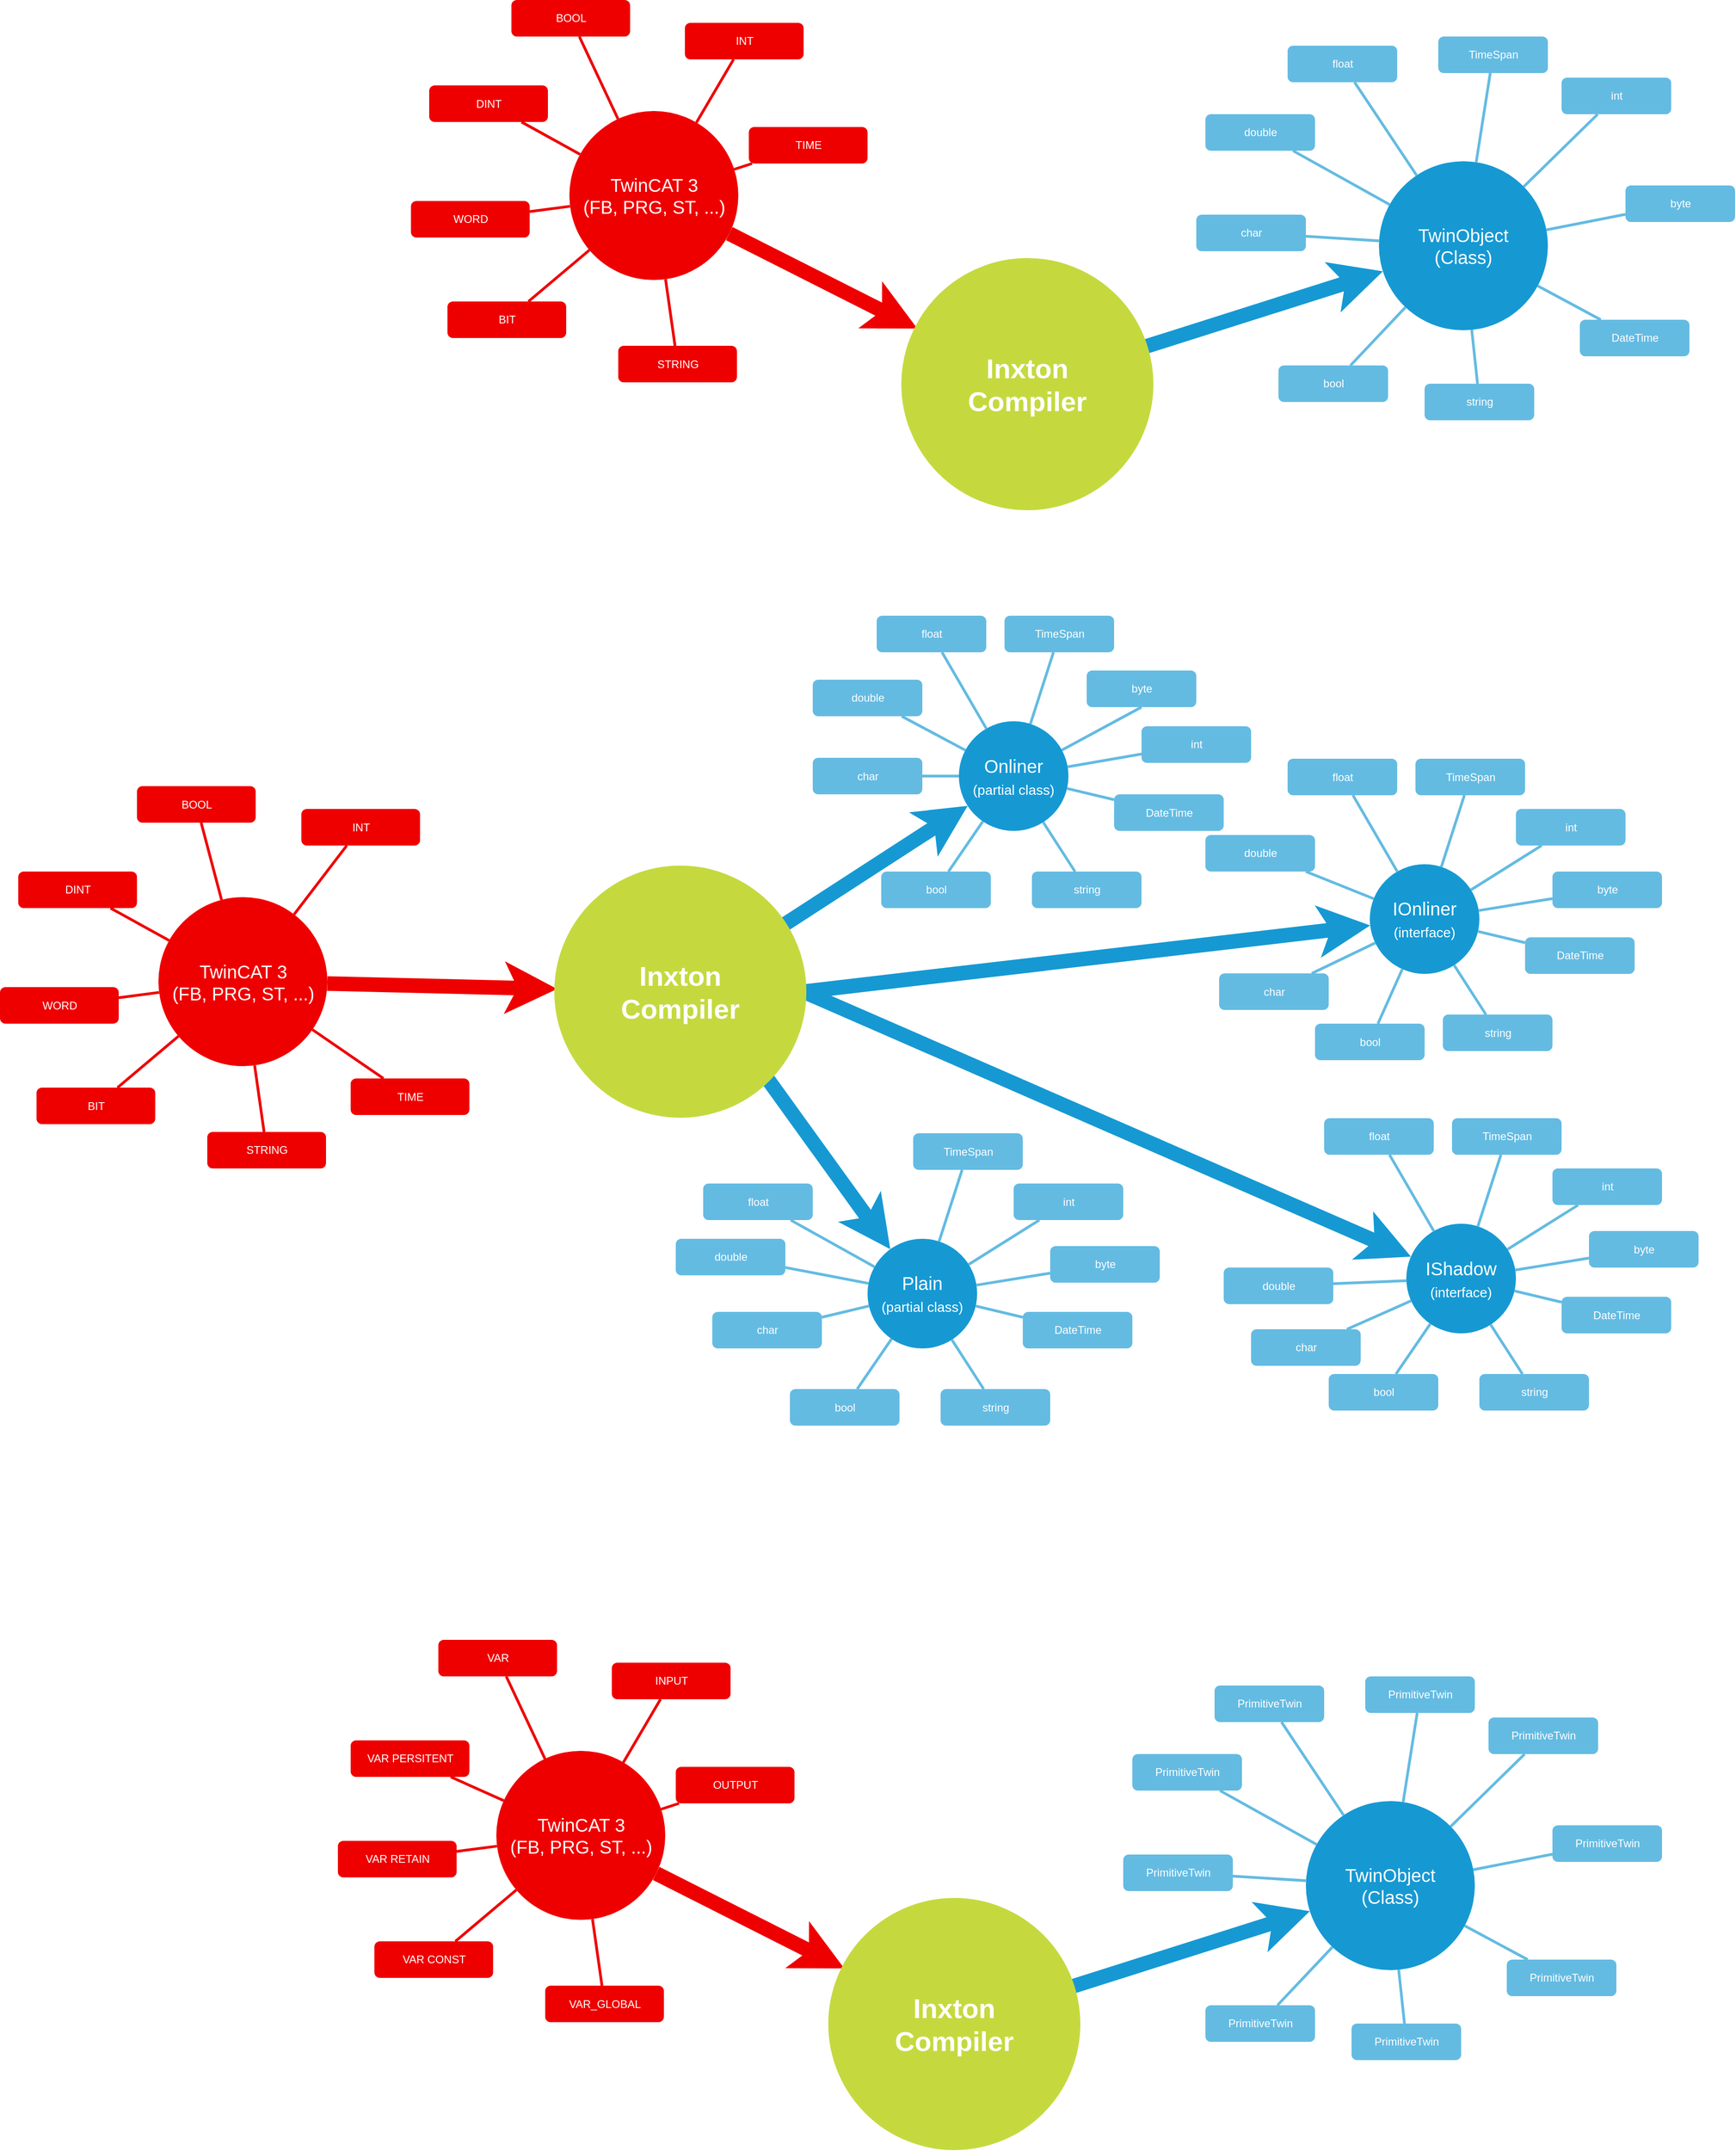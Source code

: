 <mxfile version="12.8.6" type="device"><diagram id="6a731a19-8d31-9384-78a2-239565b7b9f0" name="Page-1"><mxGraphModel dx="2426" dy="1301" grid="1" gridSize="10" guides="1" tooltips="1" connect="1" arrows="1" fold="1" page="1" pageScale="1" pageWidth="1169" pageHeight="827" background="#ffffff" math="0" shadow="0"><root><mxCell id="0"/><mxCell id="1" parent="0"/><mxCell id="1350" value="TwinCAT 3&lt;br&gt;(FB, PRG, ST, ...)" style="ellipse;whiteSpace=wrap;html=1;shadow=0;fontFamily=Helvetica;fontSize=20;fontColor=#FFFFFF;align=center;strokeWidth=3;fillColor=#EF0000;strokeColor=none;" parent="1" vertex="1"><mxGeometry x="693.5" y="396.5" width="185" height="185" as="geometry"/></mxCell><mxCell id="1353" value="TwinObject&lt;br&gt;(Class)" style="ellipse;whiteSpace=wrap;html=1;shadow=0;fontFamily=Helvetica;fontSize=20;fontColor=#FFFFFF;align=center;strokeWidth=3;fillColor=#1699D3;strokeColor=none;" parent="1" vertex="1"><mxGeometry x="1580" y="451.5" width="185" height="185" as="geometry"/></mxCell><mxCell id="1359" style="endArrow=none;strokeWidth=16;strokeColor=#EF0000;html=1;targetPerimeterSpacing=0;rounded=0;sourcePerimeterSpacing=0;endFill=0;startArrow=classic;startFill=1;" parent="1" source="1515" target="1350" edge="1"><mxGeometry relative="1" as="geometry"/></mxCell><mxCell id="1362" style="endArrow=classic;strokeWidth=16;strokeColor=#1699D3;html=1;endFill=1;" parent="1" source="1515" target="1353" edge="1"><mxGeometry relative="1" as="geometry"/></mxCell><mxCell id="1369" value="BIT" style="rounded=1;fillColor=#EF0000;strokeColor=none;strokeWidth=3;shadow=0;html=1;fontColor=#FFFFFF;" parent="1" vertex="1"><mxGeometry x="560" y="605" width="130" height="40" as="geometry"/></mxCell><mxCell id="1370" value="WORD" style="rounded=1;fillColor=#EF0000;strokeColor=none;strokeWidth=3;shadow=0;html=1;fontColor=#FFFFFF;" parent="1" vertex="1"><mxGeometry x="520" y="495" width="130" height="40" as="geometry"/></mxCell><mxCell id="1371" value="DINT" style="rounded=1;fillColor=#EF0000;strokeColor=none;strokeWidth=3;shadow=0;html=1;fontColor=#FFFFFF;" parent="1" vertex="1"><mxGeometry x="540" y="368.5" width="130" height="40" as="geometry"/></mxCell><mxCell id="1372" value="BOOL" style="rounded=1;fillColor=#EF0000;strokeColor=none;strokeWidth=3;shadow=0;html=1;fontColor=#FFFFFF;" parent="1" vertex="1"><mxGeometry x="630" y="275" width="130" height="40" as="geometry"/></mxCell><mxCell id="1373" value="INT" style="rounded=1;fillColor=#EF0000;strokeColor=none;strokeWidth=3;shadow=0;html=1;fontColor=#FFFFFF;" parent="1" vertex="1"><mxGeometry x="820" y="300" width="130" height="40" as="geometry"/></mxCell><mxCell id="1374" value="TIME" style="rounded=1;fillColor=#EF0000;strokeColor=none;strokeWidth=3;shadow=0;html=1;fontColor=#FFFFFF;" parent="1" vertex="1"><mxGeometry x="890" y="414" width="130" height="40" as="geometry"/></mxCell><mxCell id="1375" value="STRING" style="rounded=1;fillColor=#EF0000;strokeColor=none;strokeWidth=3;shadow=0;html=1;fontColor=#FFFFFF;" parent="1" vertex="1"><mxGeometry x="747" y="653.5" width="130" height="40" as="geometry"/></mxCell><mxCell id="1381" value="" style="edgeStyle=none;endArrow=none;strokeWidth=3;strokeColor=#EF0000;html=1;" parent="1" source="1350" target="1369" edge="1"><mxGeometry x="-20" y="225" width="100" height="100" as="geometry"><mxPoint x="-20" y="325" as="sourcePoint"/><mxPoint x="80" y="225" as="targetPoint"/></mxGeometry></mxCell><mxCell id="1382" value="" style="edgeStyle=none;endArrow=none;strokeWidth=3;strokeColor=#EF0000;html=1;" parent="1" source="1350" target="1370" edge="1"><mxGeometry x="-20" y="225" width="100" height="100" as="geometry"><mxPoint x="-20" y="325" as="sourcePoint"/><mxPoint x="80" y="225" as="targetPoint"/></mxGeometry></mxCell><mxCell id="1383" value="" style="edgeStyle=none;endArrow=none;strokeWidth=3;strokeColor=#EF0000;html=1;" parent="1" source="1350" target="1371" edge="1"><mxGeometry x="-20" y="225" width="100" height="100" as="geometry"><mxPoint x="-20" y="325" as="sourcePoint"/><mxPoint x="80" y="225" as="targetPoint"/></mxGeometry></mxCell><mxCell id="1384" value="" style="edgeStyle=none;endArrow=none;strokeWidth=3;strokeColor=#EF0000;html=1;" parent="1" source="1350" target="1372" edge="1"><mxGeometry x="-20" y="225" width="100" height="100" as="geometry"><mxPoint x="-20" y="325" as="sourcePoint"/><mxPoint x="80" y="225" as="targetPoint"/></mxGeometry></mxCell><mxCell id="1385" value="" style="edgeStyle=none;endArrow=none;strokeWidth=3;strokeColor=#EF0000;html=1;" parent="1" source="1350" target="1373" edge="1"><mxGeometry x="-20" y="225" width="100" height="100" as="geometry"><mxPoint x="-20" y="325" as="sourcePoint"/><mxPoint x="80" y="225" as="targetPoint"/></mxGeometry></mxCell><mxCell id="1386" value="" style="edgeStyle=none;endArrow=none;strokeWidth=3;strokeColor=#EF0000;html=1;" parent="1" source="1350" target="1374" edge="1"><mxGeometry x="-20" y="225" width="100" height="100" as="geometry"><mxPoint x="-20" y="325" as="sourcePoint"/><mxPoint x="80" y="225" as="targetPoint"/></mxGeometry></mxCell><mxCell id="1387" value="" style="edgeStyle=none;endArrow=none;strokeWidth=3;strokeColor=#EF0000;html=1;" parent="1" source="1350" target="1375" edge="1"><mxGeometry x="-20" y="225" width="100" height="100" as="geometry"><mxPoint x="-20" y="325" as="sourcePoint"/><mxPoint x="80" y="225" as="targetPoint"/></mxGeometry></mxCell><mxCell id="1435" value="double" style="rounded=1;fillColor=#64BBE2;strokeColor=none;strokeWidth=3;shadow=0;html=1;fontColor=#FFFFFF;" parent="1" vertex="1"><mxGeometry x="1390" y="400" width="120" height="40" as="geometry"/></mxCell><mxCell id="1436" value="float" style="rounded=1;fillColor=#64BBE2;strokeColor=none;strokeWidth=3;shadow=0;html=1;fontColor=#FFFFFF;" parent="1" vertex="1"><mxGeometry x="1480" y="325" width="120" height="40" as="geometry"/></mxCell><mxCell id="1437" value="TimeSpan" style="rounded=1;fillColor=#64BBE2;strokeColor=none;strokeWidth=3;shadow=0;html=1;fontColor=#FFFFFF;" parent="1" vertex="1"><mxGeometry x="1645" y="315" width="120" height="40" as="geometry"/></mxCell><mxCell id="1439" value="int" style="rounded=1;fillColor=#64BBE2;strokeColor=none;strokeWidth=3;shadow=0;html=1;fontColor=#FFFFFF;" parent="1" vertex="1"><mxGeometry x="1780" y="360" width="120" height="40" as="geometry"/></mxCell><mxCell id="1441" value="DateTime" style="rounded=1;fillColor=#64BBE2;strokeColor=none;strokeWidth=3;shadow=0;html=1;fontColor=#FFFFFF;" parent="1" vertex="1"><mxGeometry x="1800" y="625" width="120" height="40" as="geometry"/></mxCell><mxCell id="1442" value="byte" style="rounded=1;fillColor=#64BBE2;strokeColor=none;strokeWidth=3;shadow=0;html=1;fontColor=#FFFFFF;" parent="1" vertex="1"><mxGeometry x="1850" y="478" width="120" height="40" as="geometry"/></mxCell><mxCell id="1443" value="string" style="rounded=1;fillColor=#64BBE2;strokeColor=none;strokeWidth=3;shadow=0;html=1;fontColor=#FFFFFF;" parent="1" vertex="1"><mxGeometry x="1630" y="695" width="120" height="40" as="geometry"/></mxCell><mxCell id="1444" value="bool" style="rounded=1;fillColor=#64BBE2;strokeColor=none;strokeWidth=3;shadow=0;html=1;fontColor=#FFFFFF;" parent="1" vertex="1"><mxGeometry x="1470" y="675" width="120" height="40" as="geometry"/></mxCell><mxCell id="1445" value="char" style="rounded=1;fillColor=#64BBE2;strokeColor=none;strokeWidth=3;shadow=0;html=1;fontColor=#FFFFFF;" parent="1" vertex="1"><mxGeometry x="1380" y="510" width="120" height="40" as="geometry"/></mxCell><mxCell id="1446" value="" style="edgeStyle=none;endArrow=none;strokeWidth=3;strokeColor=#64BBE2;html=1;" parent="1" source="1353" target="1435" edge="1"><mxGeometry x="-380" y="-158.5" width="100" height="100" as="geometry"><mxPoint x="-380" y="-58.5" as="sourcePoint"/><mxPoint x="-280" y="-158.5" as="targetPoint"/></mxGeometry></mxCell><mxCell id="1447" value="" style="edgeStyle=none;endArrow=none;strokeWidth=3;strokeColor=#64BBE2;html=1;" parent="1" source="1353" target="1436" edge="1"><mxGeometry x="-380" y="-158.5" width="100" height="100" as="geometry"><mxPoint x="-380" y="-58.5" as="sourcePoint"/><mxPoint x="-280" y="-158.5" as="targetPoint"/></mxGeometry></mxCell><mxCell id="1448" value="" style="edgeStyle=none;endArrow=none;strokeWidth=3;strokeColor=#64BBE2;html=1;" parent="1" source="1353" target="1437" edge="1"><mxGeometry x="-380" y="-158.5" width="100" height="100" as="geometry"><mxPoint x="-380" y="-58.5" as="sourcePoint"/><mxPoint x="-280" y="-158.5" as="targetPoint"/></mxGeometry></mxCell><mxCell id="1450" value="" style="edgeStyle=none;endArrow=none;strokeWidth=3;strokeColor=#64BBE2;html=1;" parent="1" source="1353" target="1439" edge="1"><mxGeometry x="-380" y="-158.5" width="100" height="100" as="geometry"><mxPoint x="-380" y="-58.5" as="sourcePoint"/><mxPoint x="-280" y="-158.5" as="targetPoint"/></mxGeometry></mxCell><mxCell id="1452" value="" style="edgeStyle=none;endArrow=none;strokeWidth=3;strokeColor=#64BBE2;html=1;" parent="1" source="1353" target="1442" edge="1"><mxGeometry x="-380" y="-158.5" width="100" height="100" as="geometry"><mxPoint x="-380" y="-58.5" as="sourcePoint"/><mxPoint x="-280" y="-158.5" as="targetPoint"/></mxGeometry></mxCell><mxCell id="1453" value="" style="edgeStyle=none;endArrow=none;strokeWidth=3;strokeColor=#64BBE2;html=1;" parent="1" source="1353" target="1441" edge="1"><mxGeometry x="-380" y="-158.5" width="100" height="100" as="geometry"><mxPoint x="-380" y="-58.5" as="sourcePoint"/><mxPoint x="-280" y="-158.5" as="targetPoint"/></mxGeometry></mxCell><mxCell id="1454" value="" style="edgeStyle=none;endArrow=none;strokeWidth=3;strokeColor=#64BBE2;html=1;" parent="1" source="1353" target="1443" edge="1"><mxGeometry x="-380" y="-158.5" width="100" height="100" as="geometry"><mxPoint x="-380" y="-58.5" as="sourcePoint"/><mxPoint x="-280" y="-158.5" as="targetPoint"/></mxGeometry></mxCell><mxCell id="1455" value="" style="edgeStyle=none;endArrow=none;strokeWidth=3;strokeColor=#64BBE2;html=1;" parent="1" source="1353" target="1444" edge="1"><mxGeometry x="-380" y="-158.5" width="100" height="100" as="geometry"><mxPoint x="-380" y="-58.5" as="sourcePoint"/><mxPoint x="-280" y="-158.5" as="targetPoint"/></mxGeometry></mxCell><mxCell id="1456" value="" style="edgeStyle=none;endArrow=none;strokeWidth=3;strokeColor=#64BBE2;html=1;" parent="1" source="1353" target="1445" edge="1"><mxGeometry x="-380" y="-158.5" width="100" height="100" as="geometry"><mxPoint x="-380" y="-58.5" as="sourcePoint"/><mxPoint x="-280" y="-158.5" as="targetPoint"/></mxGeometry></mxCell><mxCell id="1515" value="Inxton&lt;br&gt;Compiler" style="ellipse;whiteSpace=wrap;html=1;shadow=0;fontFamily=Helvetica;fontSize=30;fontColor=#FFFFFF;align=center;strokeColor=#C5D93F;strokeWidth=6;fillColor=#C5D93F;fontStyle=1;gradientColor=none;" parent="1" vertex="1"><mxGeometry x="1060" y="560.5" width="270" height="270" as="geometry"/></mxCell><mxCell id="V7eLAynvFUrAt4pPpDYd-1569" value="TwinCAT 3&lt;br&gt;(FB, PRG, ST, ...)" style="ellipse;whiteSpace=wrap;html=1;shadow=0;fontFamily=Helvetica;fontSize=20;fontColor=#FFFFFF;align=center;strokeWidth=3;fillColor=#EF0000;strokeColor=none;" vertex="1" parent="1"><mxGeometry x="243.5" y="1257" width="185" height="185" as="geometry"/></mxCell><mxCell id="V7eLAynvFUrAt4pPpDYd-1570" value="Onliner&lt;br&gt;&lt;font style=&quot;font-size: 15px&quot;&gt;(partial class)&lt;/font&gt;" style="ellipse;whiteSpace=wrap;html=1;shadow=0;fontFamily=Helvetica;fontSize=20;fontColor=#FFFFFF;align=center;strokeWidth=3;fillColor=#1699D3;strokeColor=none;" vertex="1" parent="1"><mxGeometry x="1120" y="1064.5" width="120" height="120" as="geometry"/></mxCell><mxCell id="V7eLAynvFUrAt4pPpDYd-1571" style="endArrow=none;strokeWidth=16;strokeColor=#EF0000;html=1;targetPerimeterSpacing=0;rounded=0;sourcePerimeterSpacing=0;endFill=0;startArrow=classic;startFill=1;" edge="1" parent="1" source="V7eLAynvFUrAt4pPpDYd-1605" target="V7eLAynvFUrAt4pPpDYd-1569"><mxGeometry relative="1" as="geometry"/></mxCell><mxCell id="V7eLAynvFUrAt4pPpDYd-1572" style="endArrow=classic;strokeWidth=16;strokeColor=#1699D3;html=1;endFill=1;" edge="1" parent="1" source="V7eLAynvFUrAt4pPpDYd-1605" target="V7eLAynvFUrAt4pPpDYd-1570"><mxGeometry relative="1" as="geometry"/></mxCell><mxCell id="V7eLAynvFUrAt4pPpDYd-1573" value="BIT" style="rounded=1;fillColor=#EF0000;strokeColor=none;strokeWidth=3;shadow=0;html=1;fontColor=#FFFFFF;" vertex="1" parent="1"><mxGeometry x="110" y="1465.5" width="130" height="40" as="geometry"/></mxCell><mxCell id="V7eLAynvFUrAt4pPpDYd-1574" value="WORD" style="rounded=1;fillColor=#EF0000;strokeColor=none;strokeWidth=3;shadow=0;html=1;fontColor=#FFFFFF;" vertex="1" parent="1"><mxGeometry x="70" y="1355.5" width="130" height="40" as="geometry"/></mxCell><mxCell id="V7eLAynvFUrAt4pPpDYd-1575" value="DINT" style="rounded=1;fillColor=#EF0000;strokeColor=none;strokeWidth=3;shadow=0;html=1;fontColor=#FFFFFF;" vertex="1" parent="1"><mxGeometry x="90" y="1229" width="130" height="40" as="geometry"/></mxCell><mxCell id="V7eLAynvFUrAt4pPpDYd-1576" value="BOOL" style="rounded=1;fillColor=#EF0000;strokeColor=none;strokeWidth=3;shadow=0;html=1;fontColor=#FFFFFF;" vertex="1" parent="1"><mxGeometry x="220" y="1135.5" width="130" height="40" as="geometry"/></mxCell><mxCell id="V7eLAynvFUrAt4pPpDYd-1577" value="INT" style="rounded=1;fillColor=#EF0000;strokeColor=none;strokeWidth=3;shadow=0;html=1;fontColor=#FFFFFF;" vertex="1" parent="1"><mxGeometry x="400" y="1160.5" width="130" height="40" as="geometry"/></mxCell><mxCell id="V7eLAynvFUrAt4pPpDYd-1578" value="TIME" style="rounded=1;fillColor=#EF0000;strokeColor=none;strokeWidth=3;shadow=0;html=1;fontColor=#FFFFFF;" vertex="1" parent="1"><mxGeometry x="454" y="1455.5" width="130" height="40" as="geometry"/></mxCell><mxCell id="V7eLAynvFUrAt4pPpDYd-1579" value="STRING" style="rounded=1;fillColor=#EF0000;strokeColor=none;strokeWidth=3;shadow=0;html=1;fontColor=#FFFFFF;" vertex="1" parent="1"><mxGeometry x="297" y="1514" width="130" height="40" as="geometry"/></mxCell><mxCell id="V7eLAynvFUrAt4pPpDYd-1580" value="" style="edgeStyle=none;endArrow=none;strokeWidth=3;strokeColor=#EF0000;html=1;" edge="1" parent="1" source="V7eLAynvFUrAt4pPpDYd-1569" target="V7eLAynvFUrAt4pPpDYd-1573"><mxGeometry x="-470" y="1085.5" width="100" height="100" as="geometry"><mxPoint x="-470" y="1185.5" as="sourcePoint"/><mxPoint x="-370" y="1085.5" as="targetPoint"/></mxGeometry></mxCell><mxCell id="V7eLAynvFUrAt4pPpDYd-1581" value="" style="edgeStyle=none;endArrow=none;strokeWidth=3;strokeColor=#EF0000;html=1;" edge="1" parent="1" source="V7eLAynvFUrAt4pPpDYd-1569" target="V7eLAynvFUrAt4pPpDYd-1574"><mxGeometry x="-470" y="1085.5" width="100" height="100" as="geometry"><mxPoint x="-470" y="1185.5" as="sourcePoint"/><mxPoint x="-370" y="1085.5" as="targetPoint"/></mxGeometry></mxCell><mxCell id="V7eLAynvFUrAt4pPpDYd-1582" value="" style="edgeStyle=none;endArrow=none;strokeWidth=3;strokeColor=#EF0000;html=1;" edge="1" parent="1" source="V7eLAynvFUrAt4pPpDYd-1569" target="V7eLAynvFUrAt4pPpDYd-1575"><mxGeometry x="-470" y="1085.5" width="100" height="100" as="geometry"><mxPoint x="-470" y="1185.5" as="sourcePoint"/><mxPoint x="-370" y="1085.5" as="targetPoint"/></mxGeometry></mxCell><mxCell id="V7eLAynvFUrAt4pPpDYd-1583" value="" style="edgeStyle=none;endArrow=none;strokeWidth=3;strokeColor=#EF0000;html=1;" edge="1" parent="1" source="V7eLAynvFUrAt4pPpDYd-1569" target="V7eLAynvFUrAt4pPpDYd-1576"><mxGeometry x="-470" y="1085.5" width="100" height="100" as="geometry"><mxPoint x="-470" y="1185.5" as="sourcePoint"/><mxPoint x="-370" y="1085.5" as="targetPoint"/></mxGeometry></mxCell><mxCell id="V7eLAynvFUrAt4pPpDYd-1584" value="" style="edgeStyle=none;endArrow=none;strokeWidth=3;strokeColor=#EF0000;html=1;" edge="1" parent="1" source="V7eLAynvFUrAt4pPpDYd-1569" target="V7eLAynvFUrAt4pPpDYd-1577"><mxGeometry x="-470" y="1085.5" width="100" height="100" as="geometry"><mxPoint x="-470" y="1185.5" as="sourcePoint"/><mxPoint x="-370" y="1085.5" as="targetPoint"/></mxGeometry></mxCell><mxCell id="V7eLAynvFUrAt4pPpDYd-1585" value="" style="edgeStyle=none;endArrow=none;strokeWidth=3;strokeColor=#EF0000;html=1;" edge="1" parent="1" source="V7eLAynvFUrAt4pPpDYd-1569" target="V7eLAynvFUrAt4pPpDYd-1578"><mxGeometry x="-470" y="1085.5" width="100" height="100" as="geometry"><mxPoint x="-470" y="1185.5" as="sourcePoint"/><mxPoint x="-370" y="1085.5" as="targetPoint"/></mxGeometry></mxCell><mxCell id="V7eLAynvFUrAt4pPpDYd-1586" value="" style="edgeStyle=none;endArrow=none;strokeWidth=3;strokeColor=#EF0000;html=1;" edge="1" parent="1" source="V7eLAynvFUrAt4pPpDYd-1569" target="V7eLAynvFUrAt4pPpDYd-1579"><mxGeometry x="-470" y="1085.5" width="100" height="100" as="geometry"><mxPoint x="-470" y="1185.5" as="sourcePoint"/><mxPoint x="-370" y="1085.5" as="targetPoint"/></mxGeometry></mxCell><mxCell id="V7eLAynvFUrAt4pPpDYd-1587" value="double" style="rounded=1;fillColor=#64BBE2;strokeColor=none;strokeWidth=3;shadow=0;html=1;fontColor=#FFFFFF;" vertex="1" parent="1"><mxGeometry x="960" y="1019" width="120" height="40" as="geometry"/></mxCell><mxCell id="V7eLAynvFUrAt4pPpDYd-1588" value="float" style="rounded=1;fillColor=#64BBE2;strokeColor=none;strokeWidth=3;shadow=0;html=1;fontColor=#FFFFFF;" vertex="1" parent="1"><mxGeometry x="1030" y="949" width="120" height="40" as="geometry"/></mxCell><mxCell id="V7eLAynvFUrAt4pPpDYd-1589" value="TimeSpan" style="rounded=1;fillColor=#64BBE2;strokeColor=none;strokeWidth=3;shadow=0;html=1;fontColor=#FFFFFF;" vertex="1" parent="1"><mxGeometry x="1170" y="949" width="120" height="40" as="geometry"/></mxCell><mxCell id="V7eLAynvFUrAt4pPpDYd-1590" value="int" style="rounded=1;fillColor=#64BBE2;strokeColor=none;strokeWidth=3;shadow=0;html=1;fontColor=#FFFFFF;" vertex="1" parent="1"><mxGeometry x="1320" y="1070" width="120" height="40" as="geometry"/></mxCell><mxCell id="V7eLAynvFUrAt4pPpDYd-1591" value="DateTime" style="rounded=1;fillColor=#64BBE2;strokeColor=none;strokeWidth=3;shadow=0;html=1;fontColor=#FFFFFF;" vertex="1" parent="1"><mxGeometry x="1290" y="1144.5" width="120" height="40" as="geometry"/></mxCell><mxCell id="V7eLAynvFUrAt4pPpDYd-1592" value="byte" style="rounded=1;fillColor=#64BBE2;strokeColor=none;strokeWidth=3;shadow=0;html=1;fontColor=#FFFFFF;" vertex="1" parent="1"><mxGeometry x="1260" y="1009" width="120" height="40" as="geometry"/></mxCell><mxCell id="V7eLAynvFUrAt4pPpDYd-1593" value="string" style="rounded=1;fillColor=#64BBE2;strokeColor=none;strokeWidth=3;shadow=0;html=1;fontColor=#FFFFFF;" vertex="1" parent="1"><mxGeometry x="1200" y="1229" width="120" height="40" as="geometry"/></mxCell><mxCell id="V7eLAynvFUrAt4pPpDYd-1594" value="bool" style="rounded=1;fillColor=#64BBE2;strokeColor=none;strokeWidth=3;shadow=0;html=1;fontColor=#FFFFFF;" vertex="1" parent="1"><mxGeometry x="1035" y="1229" width="120" height="40" as="geometry"/></mxCell><mxCell id="V7eLAynvFUrAt4pPpDYd-1595" value="char" style="rounded=1;fillColor=#64BBE2;strokeColor=none;strokeWidth=3;shadow=0;html=1;fontColor=#FFFFFF;" vertex="1" parent="1"><mxGeometry x="960" y="1104.5" width="120" height="40" as="geometry"/></mxCell><mxCell id="V7eLAynvFUrAt4pPpDYd-1596" value="" style="edgeStyle=none;endArrow=none;strokeWidth=3;strokeColor=#64BBE2;html=1;" edge="1" parent="1" source="V7eLAynvFUrAt4pPpDYd-1570" target="V7eLAynvFUrAt4pPpDYd-1587"><mxGeometry x="-840" y="454.5" width="100" height="100" as="geometry"><mxPoint x="-840" y="554.5" as="sourcePoint"/><mxPoint x="-740" y="454.5" as="targetPoint"/></mxGeometry></mxCell><mxCell id="V7eLAynvFUrAt4pPpDYd-1597" value="" style="edgeStyle=none;endArrow=none;strokeWidth=3;strokeColor=#64BBE2;html=1;" edge="1" parent="1" source="V7eLAynvFUrAt4pPpDYd-1570" target="V7eLAynvFUrAt4pPpDYd-1588"><mxGeometry x="-840" y="454.5" width="100" height="100" as="geometry"><mxPoint x="-840" y="554.5" as="sourcePoint"/><mxPoint x="-740" y="454.5" as="targetPoint"/></mxGeometry></mxCell><mxCell id="V7eLAynvFUrAt4pPpDYd-1598" value="" style="edgeStyle=none;endArrow=none;strokeWidth=3;strokeColor=#64BBE2;html=1;" edge="1" parent="1" source="V7eLAynvFUrAt4pPpDYd-1570" target="V7eLAynvFUrAt4pPpDYd-1589"><mxGeometry x="-840" y="454.5" width="100" height="100" as="geometry"><mxPoint x="-840" y="554.5" as="sourcePoint"/><mxPoint x="-740" y="454.5" as="targetPoint"/></mxGeometry></mxCell><mxCell id="V7eLAynvFUrAt4pPpDYd-1599" value="" style="edgeStyle=none;endArrow=none;strokeWidth=3;strokeColor=#64BBE2;html=1;" edge="1" parent="1" source="V7eLAynvFUrAt4pPpDYd-1570" target="V7eLAynvFUrAt4pPpDYd-1590"><mxGeometry x="-840" y="454.5" width="100" height="100" as="geometry"><mxPoint x="-840" y="554.5" as="sourcePoint"/><mxPoint x="-740" y="454.5" as="targetPoint"/></mxGeometry></mxCell><mxCell id="V7eLAynvFUrAt4pPpDYd-1600" value="" style="edgeStyle=none;endArrow=none;strokeWidth=3;strokeColor=#64BBE2;html=1;entryX=0.5;entryY=1;entryDx=0;entryDy=0;" edge="1" parent="1" source="V7eLAynvFUrAt4pPpDYd-1570" target="V7eLAynvFUrAt4pPpDYd-1592"><mxGeometry x="-840" y="454.5" width="100" height="100" as="geometry"><mxPoint x="-840" y="554.5" as="sourcePoint"/><mxPoint x="1320" y="1102.1" as="targetPoint"/></mxGeometry></mxCell><mxCell id="V7eLAynvFUrAt4pPpDYd-1601" value="" style="edgeStyle=none;endArrow=none;strokeWidth=3;strokeColor=#64BBE2;html=1;" edge="1" parent="1" source="V7eLAynvFUrAt4pPpDYd-1570" target="V7eLAynvFUrAt4pPpDYd-1591"><mxGeometry x="-840" y="454.5" width="100" height="100" as="geometry"><mxPoint x="-840" y="554.5" as="sourcePoint"/><mxPoint x="-740" y="454.5" as="targetPoint"/></mxGeometry></mxCell><mxCell id="V7eLAynvFUrAt4pPpDYd-1602" value="" style="edgeStyle=none;endArrow=none;strokeWidth=3;strokeColor=#64BBE2;html=1;" edge="1" parent="1" source="V7eLAynvFUrAt4pPpDYd-1570" target="V7eLAynvFUrAt4pPpDYd-1593"><mxGeometry x="-840" y="454.5" width="100" height="100" as="geometry"><mxPoint x="-840" y="554.5" as="sourcePoint"/><mxPoint x="-740" y="454.5" as="targetPoint"/></mxGeometry></mxCell><mxCell id="V7eLAynvFUrAt4pPpDYd-1603" value="" style="edgeStyle=none;endArrow=none;strokeWidth=3;strokeColor=#64BBE2;html=1;" edge="1" parent="1" source="V7eLAynvFUrAt4pPpDYd-1570" target="V7eLAynvFUrAt4pPpDYd-1594"><mxGeometry x="-840" y="454.5" width="100" height="100" as="geometry"><mxPoint x="-840" y="554.5" as="sourcePoint"/><mxPoint x="-740" y="454.5" as="targetPoint"/></mxGeometry></mxCell><mxCell id="V7eLAynvFUrAt4pPpDYd-1604" value="" style="edgeStyle=none;endArrow=none;strokeWidth=3;strokeColor=#64BBE2;html=1;" edge="1" parent="1" source="V7eLAynvFUrAt4pPpDYd-1570" target="V7eLAynvFUrAt4pPpDYd-1595"><mxGeometry x="-840" y="454.5" width="100" height="100" as="geometry"><mxPoint x="-840" y="554.5" as="sourcePoint"/><mxPoint x="-740" y="454.5" as="targetPoint"/></mxGeometry></mxCell><mxCell id="V7eLAynvFUrAt4pPpDYd-1625" style="edgeStyle=none;rounded=0;orthogonalLoop=1;jettySize=auto;html=1;exitX=1;exitY=1;exitDx=0;exitDy=0;startArrow=none;startFill=0;sourcePerimeterSpacing=0;endArrow=classic;endFill=1;targetPerimeterSpacing=0;strokeColor=#1699D3;strokeWidth=16;fontColor=#FFFFFF;" edge="1" parent="1" source="V7eLAynvFUrAt4pPpDYd-1605" target="V7eLAynvFUrAt4pPpDYd-1606"><mxGeometry relative="1" as="geometry"/></mxCell><mxCell id="V7eLAynvFUrAt4pPpDYd-1664" style="edgeStyle=none;rounded=0;orthogonalLoop=1;jettySize=auto;html=1;exitX=1;exitY=0.5;exitDx=0;exitDy=0;startArrow=none;startFill=0;sourcePerimeterSpacing=0;endArrow=classic;endFill=1;targetPerimeterSpacing=0;strokeColor=#1699D3;strokeWidth=16;fontColor=#FFFFFF;" edge="1" parent="1" source="V7eLAynvFUrAt4pPpDYd-1605" target="V7eLAynvFUrAt4pPpDYd-1626"><mxGeometry relative="1" as="geometry"/></mxCell><mxCell id="V7eLAynvFUrAt4pPpDYd-1666" style="edgeStyle=none;rounded=0;orthogonalLoop=1;jettySize=auto;html=1;exitX=1;exitY=0.5;exitDx=0;exitDy=0;startArrow=none;startFill=0;sourcePerimeterSpacing=0;endArrow=classic;endFill=1;targetPerimeterSpacing=0;strokeColor=#1699D3;strokeWidth=16;fontColor=#FFFFFF;" edge="1" parent="1" source="V7eLAynvFUrAt4pPpDYd-1605" target="V7eLAynvFUrAt4pPpDYd-1645"><mxGeometry relative="1" as="geometry"/></mxCell><mxCell id="V7eLAynvFUrAt4pPpDYd-1605" value="Inxton&lt;br&gt;Compiler" style="ellipse;whiteSpace=wrap;html=1;shadow=0;fontFamily=Helvetica;fontSize=30;fontColor=#FFFFFF;align=center;strokeColor=#C5D93F;strokeWidth=6;fillColor=#C5D93F;fontStyle=1;gradientColor=none;" vertex="1" parent="1"><mxGeometry x="680" y="1225.5" width="270" height="270" as="geometry"/></mxCell><mxCell id="V7eLAynvFUrAt4pPpDYd-1606" value="Plain&lt;br&gt;&lt;font style=&quot;font-size: 15px&quot;&gt;(partial class)&lt;/font&gt;" style="ellipse;whiteSpace=wrap;html=1;shadow=0;fontFamily=Helvetica;fontSize=20;fontColor=#FFFFFF;align=center;strokeWidth=3;fillColor=#1699D3;strokeColor=none;" vertex="1" parent="1"><mxGeometry x="1020" y="1631" width="120" height="120" as="geometry"/></mxCell><mxCell id="V7eLAynvFUrAt4pPpDYd-1607" value="double" style="rounded=1;fillColor=#64BBE2;strokeColor=none;strokeWidth=3;shadow=0;html=1;fontColor=#FFFFFF;" vertex="1" parent="1"><mxGeometry x="810" y="1631" width="120" height="40" as="geometry"/></mxCell><mxCell id="V7eLAynvFUrAt4pPpDYd-1608" value="float" style="rounded=1;fillColor=#64BBE2;strokeColor=none;strokeWidth=3;shadow=0;html=1;fontColor=#FFFFFF;" vertex="1" parent="1"><mxGeometry x="840" y="1570.5" width="120" height="40" as="geometry"/></mxCell><mxCell id="V7eLAynvFUrAt4pPpDYd-1609" value="TimeSpan" style="rounded=1;fillColor=#64BBE2;strokeColor=none;strokeWidth=3;shadow=0;html=1;fontColor=#FFFFFF;" vertex="1" parent="1"><mxGeometry x="1070" y="1515.5" width="120" height="40" as="geometry"/></mxCell><mxCell id="V7eLAynvFUrAt4pPpDYd-1610" value="int" style="rounded=1;fillColor=#64BBE2;strokeColor=none;strokeWidth=3;shadow=0;html=1;fontColor=#FFFFFF;" vertex="1" parent="1"><mxGeometry x="1180" y="1570.5" width="120" height="40" as="geometry"/></mxCell><mxCell id="V7eLAynvFUrAt4pPpDYd-1611" value="DateTime" style="rounded=1;fillColor=#64BBE2;strokeColor=none;strokeWidth=3;shadow=0;html=1;fontColor=#FFFFFF;" vertex="1" parent="1"><mxGeometry x="1190" y="1711" width="120" height="40" as="geometry"/></mxCell><mxCell id="V7eLAynvFUrAt4pPpDYd-1612" value="byte" style="rounded=1;fillColor=#64BBE2;strokeColor=none;strokeWidth=3;shadow=0;html=1;fontColor=#FFFFFF;" vertex="1" parent="1"><mxGeometry x="1220" y="1639" width="120" height="40" as="geometry"/></mxCell><mxCell id="V7eLAynvFUrAt4pPpDYd-1613" value="string" style="rounded=1;fillColor=#64BBE2;strokeColor=none;strokeWidth=3;shadow=0;html=1;fontColor=#FFFFFF;" vertex="1" parent="1"><mxGeometry x="1100" y="1795.5" width="120" height="40" as="geometry"/></mxCell><mxCell id="V7eLAynvFUrAt4pPpDYd-1614" value="bool" style="rounded=1;fillColor=#64BBE2;strokeColor=none;strokeWidth=3;shadow=0;html=1;fontColor=#FFFFFF;" vertex="1" parent="1"><mxGeometry x="935" y="1795.5" width="120" height="40" as="geometry"/></mxCell><mxCell id="V7eLAynvFUrAt4pPpDYd-1615" value="char" style="rounded=1;fillColor=#64BBE2;strokeColor=none;strokeWidth=3;shadow=0;html=1;fontColor=#FFFFFF;" vertex="1" parent="1"><mxGeometry x="850" y="1711" width="120" height="40" as="geometry"/></mxCell><mxCell id="V7eLAynvFUrAt4pPpDYd-1616" value="" style="edgeStyle=none;endArrow=none;strokeWidth=3;strokeColor=#64BBE2;html=1;" edge="1" parent="1" source="V7eLAynvFUrAt4pPpDYd-1606" target="V7eLAynvFUrAt4pPpDYd-1607"><mxGeometry x="-940" y="1021" width="100" height="100" as="geometry"><mxPoint x="-940" y="1121" as="sourcePoint"/><mxPoint x="-840" y="1021" as="targetPoint"/></mxGeometry></mxCell><mxCell id="V7eLAynvFUrAt4pPpDYd-1617" value="" style="edgeStyle=none;endArrow=none;strokeWidth=3;strokeColor=#64BBE2;html=1;" edge="1" parent="1" source="V7eLAynvFUrAt4pPpDYd-1606" target="V7eLAynvFUrAt4pPpDYd-1608"><mxGeometry x="-940" y="1021" width="100" height="100" as="geometry"><mxPoint x="-940" y="1121" as="sourcePoint"/><mxPoint x="-840" y="1021" as="targetPoint"/></mxGeometry></mxCell><mxCell id="V7eLAynvFUrAt4pPpDYd-1618" value="" style="edgeStyle=none;endArrow=none;strokeWidth=3;strokeColor=#64BBE2;html=1;" edge="1" parent="1" source="V7eLAynvFUrAt4pPpDYd-1606" target="V7eLAynvFUrAt4pPpDYd-1609"><mxGeometry x="-940" y="1021" width="100" height="100" as="geometry"><mxPoint x="-940" y="1121" as="sourcePoint"/><mxPoint x="-840" y="1021" as="targetPoint"/></mxGeometry></mxCell><mxCell id="V7eLAynvFUrAt4pPpDYd-1619" value="" style="edgeStyle=none;endArrow=none;strokeWidth=3;strokeColor=#64BBE2;html=1;" edge="1" parent="1" source="V7eLAynvFUrAt4pPpDYd-1606" target="V7eLAynvFUrAt4pPpDYd-1610"><mxGeometry x="-940" y="1021" width="100" height="100" as="geometry"><mxPoint x="-940" y="1121" as="sourcePoint"/><mxPoint x="-840" y="1021" as="targetPoint"/></mxGeometry></mxCell><mxCell id="V7eLAynvFUrAt4pPpDYd-1620" value="" style="edgeStyle=none;endArrow=none;strokeWidth=3;strokeColor=#64BBE2;html=1;" edge="1" parent="1" source="V7eLAynvFUrAt4pPpDYd-1606" target="V7eLAynvFUrAt4pPpDYd-1612"><mxGeometry x="-940" y="1021" width="100" height="100" as="geometry"><mxPoint x="-940" y="1121" as="sourcePoint"/><mxPoint x="-840" y="1021" as="targetPoint"/></mxGeometry></mxCell><mxCell id="V7eLAynvFUrAt4pPpDYd-1621" value="" style="edgeStyle=none;endArrow=none;strokeWidth=3;strokeColor=#64BBE2;html=1;" edge="1" parent="1" source="V7eLAynvFUrAt4pPpDYd-1606" target="V7eLAynvFUrAt4pPpDYd-1611"><mxGeometry x="-940" y="1021" width="100" height="100" as="geometry"><mxPoint x="-940" y="1121" as="sourcePoint"/><mxPoint x="-840" y="1021" as="targetPoint"/></mxGeometry></mxCell><mxCell id="V7eLAynvFUrAt4pPpDYd-1622" value="" style="edgeStyle=none;endArrow=none;strokeWidth=3;strokeColor=#64BBE2;html=1;" edge="1" parent="1" source="V7eLAynvFUrAt4pPpDYd-1606" target="V7eLAynvFUrAt4pPpDYd-1613"><mxGeometry x="-940" y="1021" width="100" height="100" as="geometry"><mxPoint x="-940" y="1121" as="sourcePoint"/><mxPoint x="-840" y="1021" as="targetPoint"/></mxGeometry></mxCell><mxCell id="V7eLAynvFUrAt4pPpDYd-1623" value="" style="edgeStyle=none;endArrow=none;strokeWidth=3;strokeColor=#64BBE2;html=1;" edge="1" parent="1" source="V7eLAynvFUrAt4pPpDYd-1606" target="V7eLAynvFUrAt4pPpDYd-1614"><mxGeometry x="-940" y="1021" width="100" height="100" as="geometry"><mxPoint x="-940" y="1121" as="sourcePoint"/><mxPoint x="-840" y="1021" as="targetPoint"/></mxGeometry></mxCell><mxCell id="V7eLAynvFUrAt4pPpDYd-1624" value="" style="edgeStyle=none;endArrow=none;strokeWidth=3;strokeColor=#64BBE2;html=1;" edge="1" parent="1" source="V7eLAynvFUrAt4pPpDYd-1606" target="V7eLAynvFUrAt4pPpDYd-1615"><mxGeometry x="-940" y="1021" width="100" height="100" as="geometry"><mxPoint x="-940" y="1121" as="sourcePoint"/><mxPoint x="-840" y="1021" as="targetPoint"/></mxGeometry></mxCell><mxCell id="V7eLAynvFUrAt4pPpDYd-1626" value="IOnliner&lt;br&gt;&lt;font style=&quot;font-size: 15px&quot;&gt;(interface)&lt;/font&gt;" style="ellipse;whiteSpace=wrap;html=1;shadow=0;fontFamily=Helvetica;fontSize=20;fontColor=#FFFFFF;align=center;strokeWidth=3;fillColor=#1699D3;strokeColor=none;" vertex="1" parent="1"><mxGeometry x="1570" y="1221" width="120" height="120" as="geometry"/></mxCell><mxCell id="V7eLAynvFUrAt4pPpDYd-1627" value="double" style="rounded=1;fillColor=#64BBE2;strokeColor=none;strokeWidth=3;shadow=0;html=1;fontColor=#FFFFFF;" vertex="1" parent="1"><mxGeometry x="1390" y="1189" width="120" height="40" as="geometry"/></mxCell><mxCell id="V7eLAynvFUrAt4pPpDYd-1628" value="float" style="rounded=1;fillColor=#64BBE2;strokeColor=none;strokeWidth=3;shadow=0;html=1;fontColor=#FFFFFF;" vertex="1" parent="1"><mxGeometry x="1480" y="1105.5" width="120" height="40" as="geometry"/></mxCell><mxCell id="V7eLAynvFUrAt4pPpDYd-1629" value="TimeSpan" style="rounded=1;fillColor=#64BBE2;strokeColor=none;strokeWidth=3;shadow=0;html=1;fontColor=#FFFFFF;" vertex="1" parent="1"><mxGeometry x="1620" y="1105.5" width="120" height="40" as="geometry"/></mxCell><mxCell id="V7eLAynvFUrAt4pPpDYd-1630" value="int" style="rounded=1;fillColor=#64BBE2;strokeColor=none;strokeWidth=3;shadow=0;html=1;fontColor=#FFFFFF;" vertex="1" parent="1"><mxGeometry x="1730" y="1160.5" width="120" height="40" as="geometry"/></mxCell><mxCell id="V7eLAynvFUrAt4pPpDYd-1631" value="DateTime" style="rounded=1;fillColor=#64BBE2;strokeColor=none;strokeWidth=3;shadow=0;html=1;fontColor=#FFFFFF;" vertex="1" parent="1"><mxGeometry x="1740" y="1301" width="120" height="40" as="geometry"/></mxCell><mxCell id="V7eLAynvFUrAt4pPpDYd-1632" value="byte" style="rounded=1;fillColor=#64BBE2;strokeColor=none;strokeWidth=3;shadow=0;html=1;fontColor=#FFFFFF;" vertex="1" parent="1"><mxGeometry x="1770" y="1229" width="120" height="40" as="geometry"/></mxCell><mxCell id="V7eLAynvFUrAt4pPpDYd-1633" value="string" style="rounded=1;fillColor=#64BBE2;strokeColor=none;strokeWidth=3;shadow=0;html=1;fontColor=#FFFFFF;" vertex="1" parent="1"><mxGeometry x="1650" y="1385.5" width="120" height="40" as="geometry"/></mxCell><mxCell id="V7eLAynvFUrAt4pPpDYd-1634" value="bool" style="rounded=1;fillColor=#64BBE2;strokeColor=none;strokeWidth=3;shadow=0;html=1;fontColor=#FFFFFF;" vertex="1" parent="1"><mxGeometry x="1510" y="1395.5" width="120" height="40" as="geometry"/></mxCell><mxCell id="V7eLAynvFUrAt4pPpDYd-1635" value="char" style="rounded=1;fillColor=#64BBE2;strokeColor=none;strokeWidth=3;shadow=0;html=1;fontColor=#FFFFFF;" vertex="1" parent="1"><mxGeometry x="1405" y="1340.5" width="120" height="40" as="geometry"/></mxCell><mxCell id="V7eLAynvFUrAt4pPpDYd-1636" value="" style="edgeStyle=none;endArrow=none;strokeWidth=3;strokeColor=#64BBE2;html=1;" edge="1" parent="1" source="V7eLAynvFUrAt4pPpDYd-1626" target="V7eLAynvFUrAt4pPpDYd-1627"><mxGeometry x="-390" y="611" width="100" height="100" as="geometry"><mxPoint x="-390" y="711" as="sourcePoint"/><mxPoint x="-290" y="611" as="targetPoint"/></mxGeometry></mxCell><mxCell id="V7eLAynvFUrAt4pPpDYd-1637" value="" style="edgeStyle=none;endArrow=none;strokeWidth=3;strokeColor=#64BBE2;html=1;" edge="1" parent="1" source="V7eLAynvFUrAt4pPpDYd-1626" target="V7eLAynvFUrAt4pPpDYd-1628"><mxGeometry x="-390" y="611" width="100" height="100" as="geometry"><mxPoint x="-390" y="711" as="sourcePoint"/><mxPoint x="-290" y="611" as="targetPoint"/></mxGeometry></mxCell><mxCell id="V7eLAynvFUrAt4pPpDYd-1638" value="" style="edgeStyle=none;endArrow=none;strokeWidth=3;strokeColor=#64BBE2;html=1;" edge="1" parent="1" source="V7eLAynvFUrAt4pPpDYd-1626" target="V7eLAynvFUrAt4pPpDYd-1629"><mxGeometry x="-390" y="611" width="100" height="100" as="geometry"><mxPoint x="-390" y="711" as="sourcePoint"/><mxPoint x="-290" y="611" as="targetPoint"/></mxGeometry></mxCell><mxCell id="V7eLAynvFUrAt4pPpDYd-1639" value="" style="edgeStyle=none;endArrow=none;strokeWidth=3;strokeColor=#64BBE2;html=1;" edge="1" parent="1" source="V7eLAynvFUrAt4pPpDYd-1626" target="V7eLAynvFUrAt4pPpDYd-1630"><mxGeometry x="-390" y="611" width="100" height="100" as="geometry"><mxPoint x="-390" y="711" as="sourcePoint"/><mxPoint x="-290" y="611" as="targetPoint"/></mxGeometry></mxCell><mxCell id="V7eLAynvFUrAt4pPpDYd-1640" value="" style="edgeStyle=none;endArrow=none;strokeWidth=3;strokeColor=#64BBE2;html=1;" edge="1" parent="1" source="V7eLAynvFUrAt4pPpDYd-1626" target="V7eLAynvFUrAt4pPpDYd-1632"><mxGeometry x="-390" y="611" width="100" height="100" as="geometry"><mxPoint x="-390" y="711" as="sourcePoint"/><mxPoint x="-290" y="611" as="targetPoint"/></mxGeometry></mxCell><mxCell id="V7eLAynvFUrAt4pPpDYd-1641" value="" style="edgeStyle=none;endArrow=none;strokeWidth=3;strokeColor=#64BBE2;html=1;" edge="1" parent="1" source="V7eLAynvFUrAt4pPpDYd-1626" target="V7eLAynvFUrAt4pPpDYd-1631"><mxGeometry x="-390" y="611" width="100" height="100" as="geometry"><mxPoint x="-390" y="711" as="sourcePoint"/><mxPoint x="-290" y="611" as="targetPoint"/></mxGeometry></mxCell><mxCell id="V7eLAynvFUrAt4pPpDYd-1642" value="" style="edgeStyle=none;endArrow=none;strokeWidth=3;strokeColor=#64BBE2;html=1;" edge="1" parent="1" source="V7eLAynvFUrAt4pPpDYd-1626" target="V7eLAynvFUrAt4pPpDYd-1633"><mxGeometry x="-390" y="611" width="100" height="100" as="geometry"><mxPoint x="-390" y="711" as="sourcePoint"/><mxPoint x="-290" y="611" as="targetPoint"/></mxGeometry></mxCell><mxCell id="V7eLAynvFUrAt4pPpDYd-1643" value="" style="edgeStyle=none;endArrow=none;strokeWidth=3;strokeColor=#64BBE2;html=1;" edge="1" parent="1" source="V7eLAynvFUrAt4pPpDYd-1626" target="V7eLAynvFUrAt4pPpDYd-1634"><mxGeometry x="-390" y="611" width="100" height="100" as="geometry"><mxPoint x="-390" y="711" as="sourcePoint"/><mxPoint x="-290" y="611" as="targetPoint"/></mxGeometry></mxCell><mxCell id="V7eLAynvFUrAt4pPpDYd-1644" value="" style="edgeStyle=none;endArrow=none;strokeWidth=3;strokeColor=#64BBE2;html=1;" edge="1" parent="1" source="V7eLAynvFUrAt4pPpDYd-1626" target="V7eLAynvFUrAt4pPpDYd-1635"><mxGeometry x="-390" y="611" width="100" height="100" as="geometry"><mxPoint x="-390" y="711" as="sourcePoint"/><mxPoint x="-290" y="611" as="targetPoint"/></mxGeometry></mxCell><mxCell id="V7eLAynvFUrAt4pPpDYd-1645" value="IShadow&lt;br&gt;&lt;font style=&quot;font-size: 15px&quot;&gt;(interface)&lt;/font&gt;" style="ellipse;whiteSpace=wrap;html=1;shadow=0;fontFamily=Helvetica;fontSize=20;fontColor=#FFFFFF;align=center;strokeWidth=3;fillColor=#1699D3;strokeColor=none;" vertex="1" parent="1"><mxGeometry x="1610" y="1614.5" width="120" height="120" as="geometry"/></mxCell><mxCell id="V7eLAynvFUrAt4pPpDYd-1646" value="double" style="rounded=1;fillColor=#64BBE2;strokeColor=none;strokeWidth=3;shadow=0;html=1;fontColor=#FFFFFF;" vertex="1" parent="1"><mxGeometry x="1410" y="1662.5" width="120" height="40" as="geometry"/></mxCell><mxCell id="V7eLAynvFUrAt4pPpDYd-1647" value="float" style="rounded=1;fillColor=#64BBE2;strokeColor=none;strokeWidth=3;shadow=0;html=1;fontColor=#FFFFFF;" vertex="1" parent="1"><mxGeometry x="1520" y="1499" width="120" height="40" as="geometry"/></mxCell><mxCell id="V7eLAynvFUrAt4pPpDYd-1648" value="TimeSpan" style="rounded=1;fillColor=#64BBE2;strokeColor=none;strokeWidth=3;shadow=0;html=1;fontColor=#FFFFFF;" vertex="1" parent="1"><mxGeometry x="1660" y="1499" width="120" height="40" as="geometry"/></mxCell><mxCell id="V7eLAynvFUrAt4pPpDYd-1649" value="int" style="rounded=1;fillColor=#64BBE2;strokeColor=none;strokeWidth=3;shadow=0;html=1;fontColor=#FFFFFF;" vertex="1" parent="1"><mxGeometry x="1770" y="1554" width="120" height="40" as="geometry"/></mxCell><mxCell id="V7eLAynvFUrAt4pPpDYd-1650" value="DateTime" style="rounded=1;fillColor=#64BBE2;strokeColor=none;strokeWidth=3;shadow=0;html=1;fontColor=#FFFFFF;" vertex="1" parent="1"><mxGeometry x="1780" y="1694.5" width="120" height="40" as="geometry"/></mxCell><mxCell id="V7eLAynvFUrAt4pPpDYd-1651" value="byte" style="rounded=1;fillColor=#64BBE2;strokeColor=none;strokeWidth=3;shadow=0;html=1;fontColor=#FFFFFF;" vertex="1" parent="1"><mxGeometry x="1810" y="1622.5" width="120" height="40" as="geometry"/></mxCell><mxCell id="V7eLAynvFUrAt4pPpDYd-1652" value="string" style="rounded=1;fillColor=#64BBE2;strokeColor=none;strokeWidth=3;shadow=0;html=1;fontColor=#FFFFFF;" vertex="1" parent="1"><mxGeometry x="1690" y="1779" width="120" height="40" as="geometry"/></mxCell><mxCell id="V7eLAynvFUrAt4pPpDYd-1653" value="bool" style="rounded=1;fillColor=#64BBE2;strokeColor=none;strokeWidth=3;shadow=0;html=1;fontColor=#FFFFFF;" vertex="1" parent="1"><mxGeometry x="1525" y="1779" width="120" height="40" as="geometry"/></mxCell><mxCell id="V7eLAynvFUrAt4pPpDYd-1654" value="char" style="rounded=1;fillColor=#64BBE2;strokeColor=none;strokeWidth=3;shadow=0;html=1;fontColor=#FFFFFF;" vertex="1" parent="1"><mxGeometry x="1440" y="1730" width="120" height="40" as="geometry"/></mxCell><mxCell id="V7eLAynvFUrAt4pPpDYd-1655" value="" style="edgeStyle=none;endArrow=none;strokeWidth=3;strokeColor=#64BBE2;html=1;" edge="1" parent="1" source="V7eLAynvFUrAt4pPpDYd-1645" target="V7eLAynvFUrAt4pPpDYd-1646"><mxGeometry x="-350" y="1004.5" width="100" height="100" as="geometry"><mxPoint x="-350" y="1104.5" as="sourcePoint"/><mxPoint x="-250" y="1004.5" as="targetPoint"/></mxGeometry></mxCell><mxCell id="V7eLAynvFUrAt4pPpDYd-1656" value="" style="edgeStyle=none;endArrow=none;strokeWidth=3;strokeColor=#64BBE2;html=1;" edge="1" parent="1" source="V7eLAynvFUrAt4pPpDYd-1645" target="V7eLAynvFUrAt4pPpDYd-1647"><mxGeometry x="-350" y="1004.5" width="100" height="100" as="geometry"><mxPoint x="-350" y="1104.5" as="sourcePoint"/><mxPoint x="-250" y="1004.5" as="targetPoint"/></mxGeometry></mxCell><mxCell id="V7eLAynvFUrAt4pPpDYd-1657" value="" style="edgeStyle=none;endArrow=none;strokeWidth=3;strokeColor=#64BBE2;html=1;" edge="1" parent="1" source="V7eLAynvFUrAt4pPpDYd-1645" target="V7eLAynvFUrAt4pPpDYd-1648"><mxGeometry x="-350" y="1004.5" width="100" height="100" as="geometry"><mxPoint x="-350" y="1104.5" as="sourcePoint"/><mxPoint x="-250" y="1004.5" as="targetPoint"/></mxGeometry></mxCell><mxCell id="V7eLAynvFUrAt4pPpDYd-1658" value="" style="edgeStyle=none;endArrow=none;strokeWidth=3;strokeColor=#64BBE2;html=1;" edge="1" parent="1" source="V7eLAynvFUrAt4pPpDYd-1645" target="V7eLAynvFUrAt4pPpDYd-1649"><mxGeometry x="-350" y="1004.5" width="100" height="100" as="geometry"><mxPoint x="-350" y="1104.5" as="sourcePoint"/><mxPoint x="-250" y="1004.5" as="targetPoint"/></mxGeometry></mxCell><mxCell id="V7eLAynvFUrAt4pPpDYd-1659" value="" style="edgeStyle=none;endArrow=none;strokeWidth=3;strokeColor=#64BBE2;html=1;" edge="1" parent="1" source="V7eLAynvFUrAt4pPpDYd-1645" target="V7eLAynvFUrAt4pPpDYd-1651"><mxGeometry x="-350" y="1004.5" width="100" height="100" as="geometry"><mxPoint x="-350" y="1104.5" as="sourcePoint"/><mxPoint x="-250" y="1004.5" as="targetPoint"/></mxGeometry></mxCell><mxCell id="V7eLAynvFUrAt4pPpDYd-1660" value="" style="edgeStyle=none;endArrow=none;strokeWidth=3;strokeColor=#64BBE2;html=1;" edge="1" parent="1" source="V7eLAynvFUrAt4pPpDYd-1645" target="V7eLAynvFUrAt4pPpDYd-1650"><mxGeometry x="-350" y="1004.5" width="100" height="100" as="geometry"><mxPoint x="-350" y="1104.5" as="sourcePoint"/><mxPoint x="-250" y="1004.5" as="targetPoint"/></mxGeometry></mxCell><mxCell id="V7eLAynvFUrAt4pPpDYd-1661" value="" style="edgeStyle=none;endArrow=none;strokeWidth=3;strokeColor=#64BBE2;html=1;" edge="1" parent="1" source="V7eLAynvFUrAt4pPpDYd-1645" target="V7eLAynvFUrAt4pPpDYd-1652"><mxGeometry x="-350" y="1004.5" width="100" height="100" as="geometry"><mxPoint x="-350" y="1104.5" as="sourcePoint"/><mxPoint x="-250" y="1004.5" as="targetPoint"/></mxGeometry></mxCell><mxCell id="V7eLAynvFUrAt4pPpDYd-1662" value="" style="edgeStyle=none;endArrow=none;strokeWidth=3;strokeColor=#64BBE2;html=1;" edge="1" parent="1" source="V7eLAynvFUrAt4pPpDYd-1645" target="V7eLAynvFUrAt4pPpDYd-1653"><mxGeometry x="-350" y="1004.5" width="100" height="100" as="geometry"><mxPoint x="-350" y="1104.5" as="sourcePoint"/><mxPoint x="-250" y="1004.5" as="targetPoint"/></mxGeometry></mxCell><mxCell id="V7eLAynvFUrAt4pPpDYd-1663" value="" style="edgeStyle=none;endArrow=none;strokeWidth=3;strokeColor=#64BBE2;html=1;" edge="1" parent="1" source="V7eLAynvFUrAt4pPpDYd-1645" target="V7eLAynvFUrAt4pPpDYd-1654"><mxGeometry x="-350" y="1004.5" width="100" height="100" as="geometry"><mxPoint x="-350" y="1104.5" as="sourcePoint"/><mxPoint x="-250" y="1004.5" as="targetPoint"/></mxGeometry></mxCell><mxCell id="V7eLAynvFUrAt4pPpDYd-1668" value="TwinCAT 3&lt;br&gt;(FB, PRG, ST, ...)" style="ellipse;whiteSpace=wrap;html=1;shadow=0;fontFamily=Helvetica;fontSize=20;fontColor=#FFFFFF;align=center;strokeWidth=3;fillColor=#EF0000;strokeColor=none;" vertex="1" parent="1"><mxGeometry x="613.5" y="2191.5" width="185" height="185" as="geometry"/></mxCell><mxCell id="V7eLAynvFUrAt4pPpDYd-1669" value="TwinObject&lt;br&gt;(Class)" style="ellipse;whiteSpace=wrap;html=1;shadow=0;fontFamily=Helvetica;fontSize=20;fontColor=#FFFFFF;align=center;strokeWidth=3;fillColor=#1699D3;strokeColor=none;" vertex="1" parent="1"><mxGeometry x="1500" y="2246.5" width="185" height="185" as="geometry"/></mxCell><mxCell id="V7eLAynvFUrAt4pPpDYd-1670" style="endArrow=none;strokeWidth=16;strokeColor=#EF0000;html=1;targetPerimeterSpacing=0;rounded=0;sourcePerimeterSpacing=0;endFill=0;startArrow=classic;startFill=1;" edge="1" parent="1" source="V7eLAynvFUrAt4pPpDYd-1704" target="V7eLAynvFUrAt4pPpDYd-1668"><mxGeometry relative="1" as="geometry"/></mxCell><mxCell id="V7eLAynvFUrAt4pPpDYd-1671" style="endArrow=classic;strokeWidth=16;strokeColor=#1699D3;html=1;endFill=1;" edge="1" parent="1" source="V7eLAynvFUrAt4pPpDYd-1704" target="V7eLAynvFUrAt4pPpDYd-1669"><mxGeometry relative="1" as="geometry"/></mxCell><mxCell id="V7eLAynvFUrAt4pPpDYd-1672" value="VAR CONST" style="rounded=1;fillColor=#EF0000;strokeColor=none;strokeWidth=3;shadow=0;html=1;fontColor=#FFFFFF;" vertex="1" parent="1"><mxGeometry x="480" y="2400" width="130" height="40" as="geometry"/></mxCell><mxCell id="V7eLAynvFUrAt4pPpDYd-1673" value="VAR RETAIN" style="rounded=1;fillColor=#EF0000;strokeColor=none;strokeWidth=3;shadow=0;html=1;fontColor=#FFFFFF;" vertex="1" parent="1"><mxGeometry x="440" y="2290" width="130" height="40" as="geometry"/></mxCell><mxCell id="V7eLAynvFUrAt4pPpDYd-1674" value="VAR PERSITENT" style="rounded=1;fillColor=#EF0000;strokeColor=none;strokeWidth=3;shadow=0;html=1;fontColor=#FFFFFF;" vertex="1" parent="1"><mxGeometry x="454" y="2180" width="130" height="40" as="geometry"/></mxCell><mxCell id="V7eLAynvFUrAt4pPpDYd-1675" value="VAR" style="rounded=1;fillColor=#EF0000;strokeColor=none;strokeWidth=3;shadow=0;html=1;fontColor=#FFFFFF;" vertex="1" parent="1"><mxGeometry x="550" y="2070" width="130" height="40" as="geometry"/></mxCell><mxCell id="V7eLAynvFUrAt4pPpDYd-1676" value="INPUT" style="rounded=1;fillColor=#EF0000;strokeColor=none;strokeWidth=3;shadow=0;html=1;fontColor=#FFFFFF;" vertex="1" parent="1"><mxGeometry x="740" y="2095" width="130" height="40" as="geometry"/></mxCell><mxCell id="V7eLAynvFUrAt4pPpDYd-1677" value="OUTPUT" style="rounded=1;fillColor=#EF0000;strokeColor=none;strokeWidth=3;shadow=0;html=1;fontColor=#FFFFFF;" vertex="1" parent="1"><mxGeometry x="810" y="2209" width="130" height="40" as="geometry"/></mxCell><mxCell id="V7eLAynvFUrAt4pPpDYd-1678" value="VAR_GLOBAL" style="rounded=1;fillColor=#EF0000;strokeColor=none;strokeWidth=3;shadow=0;html=1;fontColor=#FFFFFF;" vertex="1" parent="1"><mxGeometry x="667" y="2448.5" width="130" height="40" as="geometry"/></mxCell><mxCell id="V7eLAynvFUrAt4pPpDYd-1679" value="" style="edgeStyle=none;endArrow=none;strokeWidth=3;strokeColor=#EF0000;html=1;" edge="1" parent="1" source="V7eLAynvFUrAt4pPpDYd-1668" target="V7eLAynvFUrAt4pPpDYd-1672"><mxGeometry x="-100" y="2020" width="100" height="100" as="geometry"><mxPoint x="-100" y="2120" as="sourcePoint"/><mxPoint y="2020" as="targetPoint"/></mxGeometry></mxCell><mxCell id="V7eLAynvFUrAt4pPpDYd-1680" value="" style="edgeStyle=none;endArrow=none;strokeWidth=3;strokeColor=#EF0000;html=1;" edge="1" parent="1" source="V7eLAynvFUrAt4pPpDYd-1668" target="V7eLAynvFUrAt4pPpDYd-1673"><mxGeometry x="-100" y="2020" width="100" height="100" as="geometry"><mxPoint x="-100" y="2120" as="sourcePoint"/><mxPoint y="2020" as="targetPoint"/></mxGeometry></mxCell><mxCell id="V7eLAynvFUrAt4pPpDYd-1681" value="" style="edgeStyle=none;endArrow=none;strokeWidth=3;strokeColor=#EF0000;html=1;" edge="1" parent="1" source="V7eLAynvFUrAt4pPpDYd-1668" target="V7eLAynvFUrAt4pPpDYd-1674"><mxGeometry x="-100" y="2020" width="100" height="100" as="geometry"><mxPoint x="-100" y="2120" as="sourcePoint"/><mxPoint y="2020" as="targetPoint"/></mxGeometry></mxCell><mxCell id="V7eLAynvFUrAt4pPpDYd-1682" value="" style="edgeStyle=none;endArrow=none;strokeWidth=3;strokeColor=#EF0000;html=1;" edge="1" parent="1" source="V7eLAynvFUrAt4pPpDYd-1668" target="V7eLAynvFUrAt4pPpDYd-1675"><mxGeometry x="-100" y="2020" width="100" height="100" as="geometry"><mxPoint x="-100" y="2120" as="sourcePoint"/><mxPoint y="2020" as="targetPoint"/></mxGeometry></mxCell><mxCell id="V7eLAynvFUrAt4pPpDYd-1683" value="" style="edgeStyle=none;endArrow=none;strokeWidth=3;strokeColor=#EF0000;html=1;" edge="1" parent="1" source="V7eLAynvFUrAt4pPpDYd-1668" target="V7eLAynvFUrAt4pPpDYd-1676"><mxGeometry x="-100" y="2020" width="100" height="100" as="geometry"><mxPoint x="-100" y="2120" as="sourcePoint"/><mxPoint y="2020" as="targetPoint"/></mxGeometry></mxCell><mxCell id="V7eLAynvFUrAt4pPpDYd-1684" value="" style="edgeStyle=none;endArrow=none;strokeWidth=3;strokeColor=#EF0000;html=1;" edge="1" parent="1" source="V7eLAynvFUrAt4pPpDYd-1668" target="V7eLAynvFUrAt4pPpDYd-1677"><mxGeometry x="-100" y="2020" width="100" height="100" as="geometry"><mxPoint x="-100" y="2120" as="sourcePoint"/><mxPoint y="2020" as="targetPoint"/></mxGeometry></mxCell><mxCell id="V7eLAynvFUrAt4pPpDYd-1685" value="" style="edgeStyle=none;endArrow=none;strokeWidth=3;strokeColor=#EF0000;html=1;" edge="1" parent="1" source="V7eLAynvFUrAt4pPpDYd-1668" target="V7eLAynvFUrAt4pPpDYd-1678"><mxGeometry x="-100" y="2020" width="100" height="100" as="geometry"><mxPoint x="-100" y="2120" as="sourcePoint"/><mxPoint y="2020" as="targetPoint"/></mxGeometry></mxCell><mxCell id="V7eLAynvFUrAt4pPpDYd-1686" value="PrimitiveTwin" style="rounded=1;fillColor=#64BBE2;strokeColor=none;strokeWidth=3;shadow=0;html=1;fontColor=#FFFFFF;" vertex="1" parent="1"><mxGeometry x="1310" y="2195" width="120" height="40" as="geometry"/></mxCell><mxCell id="V7eLAynvFUrAt4pPpDYd-1687" value="PrimitiveTwin" style="rounded=1;fillColor=#64BBE2;strokeColor=none;strokeWidth=3;shadow=0;html=1;fontColor=#FFFFFF;" vertex="1" parent="1"><mxGeometry x="1400" y="2120" width="120" height="40" as="geometry"/></mxCell><mxCell id="V7eLAynvFUrAt4pPpDYd-1688" value="PrimitiveTwin" style="rounded=1;fillColor=#64BBE2;strokeColor=none;strokeWidth=3;shadow=0;html=1;fontColor=#FFFFFF;" vertex="1" parent="1"><mxGeometry x="1565" y="2110" width="120" height="40" as="geometry"/></mxCell><mxCell id="V7eLAynvFUrAt4pPpDYd-1689" value="PrimitiveTwin" style="rounded=1;fillColor=#64BBE2;strokeColor=none;strokeWidth=3;shadow=0;html=1;fontColor=#FFFFFF;" vertex="1" parent="1"><mxGeometry x="1700" y="2155" width="120" height="40" as="geometry"/></mxCell><mxCell id="V7eLAynvFUrAt4pPpDYd-1690" value="PrimitiveTwin" style="rounded=1;fillColor=#64BBE2;strokeColor=none;strokeWidth=3;shadow=0;html=1;fontColor=#FFFFFF;" vertex="1" parent="1"><mxGeometry x="1720" y="2420" width="120" height="40" as="geometry"/></mxCell><mxCell id="V7eLAynvFUrAt4pPpDYd-1691" value="PrimitiveTwin" style="rounded=1;fillColor=#64BBE2;strokeColor=none;strokeWidth=3;shadow=0;html=1;fontColor=#FFFFFF;" vertex="1" parent="1"><mxGeometry x="1770" y="2273" width="120" height="40" as="geometry"/></mxCell><mxCell id="V7eLAynvFUrAt4pPpDYd-1692" value="PrimitiveTwin" style="rounded=1;fillColor=#64BBE2;strokeColor=none;strokeWidth=3;shadow=0;html=1;fontColor=#FFFFFF;" vertex="1" parent="1"><mxGeometry x="1550" y="2490" width="120" height="40" as="geometry"/></mxCell><mxCell id="V7eLAynvFUrAt4pPpDYd-1693" value="PrimitiveTwin" style="rounded=1;fillColor=#64BBE2;strokeColor=none;strokeWidth=3;shadow=0;html=1;fontColor=#FFFFFF;" vertex="1" parent="1"><mxGeometry x="1390" y="2470" width="120" height="40" as="geometry"/></mxCell><mxCell id="V7eLAynvFUrAt4pPpDYd-1694" value="PrimitiveTwin" style="rounded=1;fillColor=#64BBE2;strokeColor=none;strokeWidth=3;shadow=0;html=1;fontColor=#FFFFFF;" vertex="1" parent="1"><mxGeometry x="1300" y="2305" width="120" height="40" as="geometry"/></mxCell><mxCell id="V7eLAynvFUrAt4pPpDYd-1695" value="" style="edgeStyle=none;endArrow=none;strokeWidth=3;strokeColor=#64BBE2;html=1;" edge="1" parent="1" source="V7eLAynvFUrAt4pPpDYd-1669" target="V7eLAynvFUrAt4pPpDYd-1686"><mxGeometry x="-460" y="1636.5" width="100" height="100" as="geometry"><mxPoint x="-460" y="1736.5" as="sourcePoint"/><mxPoint x="-360" y="1636.5" as="targetPoint"/></mxGeometry></mxCell><mxCell id="V7eLAynvFUrAt4pPpDYd-1696" value="" style="edgeStyle=none;endArrow=none;strokeWidth=3;strokeColor=#64BBE2;html=1;" edge="1" parent="1" source="V7eLAynvFUrAt4pPpDYd-1669" target="V7eLAynvFUrAt4pPpDYd-1687"><mxGeometry x="-460" y="1636.5" width="100" height="100" as="geometry"><mxPoint x="-460" y="1736.5" as="sourcePoint"/><mxPoint x="-360" y="1636.5" as="targetPoint"/></mxGeometry></mxCell><mxCell id="V7eLAynvFUrAt4pPpDYd-1697" value="" style="edgeStyle=none;endArrow=none;strokeWidth=3;strokeColor=#64BBE2;html=1;" edge="1" parent="1" source="V7eLAynvFUrAt4pPpDYd-1669" target="V7eLAynvFUrAt4pPpDYd-1688"><mxGeometry x="-460" y="1636.5" width="100" height="100" as="geometry"><mxPoint x="-460" y="1736.5" as="sourcePoint"/><mxPoint x="-360" y="1636.5" as="targetPoint"/></mxGeometry></mxCell><mxCell id="V7eLAynvFUrAt4pPpDYd-1698" value="" style="edgeStyle=none;endArrow=none;strokeWidth=3;strokeColor=#64BBE2;html=1;" edge="1" parent="1" source="V7eLAynvFUrAt4pPpDYd-1669" target="V7eLAynvFUrAt4pPpDYd-1689"><mxGeometry x="-460" y="1636.5" width="100" height="100" as="geometry"><mxPoint x="-460" y="1736.5" as="sourcePoint"/><mxPoint x="-360" y="1636.5" as="targetPoint"/></mxGeometry></mxCell><mxCell id="V7eLAynvFUrAt4pPpDYd-1699" value="" style="edgeStyle=none;endArrow=none;strokeWidth=3;strokeColor=#64BBE2;html=1;" edge="1" parent="1" source="V7eLAynvFUrAt4pPpDYd-1669" target="V7eLAynvFUrAt4pPpDYd-1691"><mxGeometry x="-460" y="1636.5" width="100" height="100" as="geometry"><mxPoint x="-460" y="1736.5" as="sourcePoint"/><mxPoint x="-360" y="1636.5" as="targetPoint"/></mxGeometry></mxCell><mxCell id="V7eLAynvFUrAt4pPpDYd-1700" value="" style="edgeStyle=none;endArrow=none;strokeWidth=3;strokeColor=#64BBE2;html=1;" edge="1" parent="1" source="V7eLAynvFUrAt4pPpDYd-1669" target="V7eLAynvFUrAt4pPpDYd-1690"><mxGeometry x="-460" y="1636.5" width="100" height="100" as="geometry"><mxPoint x="-460" y="1736.5" as="sourcePoint"/><mxPoint x="-360" y="1636.5" as="targetPoint"/></mxGeometry></mxCell><mxCell id="V7eLAynvFUrAt4pPpDYd-1701" value="" style="edgeStyle=none;endArrow=none;strokeWidth=3;strokeColor=#64BBE2;html=1;" edge="1" parent="1" source="V7eLAynvFUrAt4pPpDYd-1669" target="V7eLAynvFUrAt4pPpDYd-1692"><mxGeometry x="-460" y="1636.5" width="100" height="100" as="geometry"><mxPoint x="-460" y="1736.5" as="sourcePoint"/><mxPoint x="-360" y="1636.5" as="targetPoint"/></mxGeometry></mxCell><mxCell id="V7eLAynvFUrAt4pPpDYd-1702" value="" style="edgeStyle=none;endArrow=none;strokeWidth=3;strokeColor=#64BBE2;html=1;" edge="1" parent="1" source="V7eLAynvFUrAt4pPpDYd-1669" target="V7eLAynvFUrAt4pPpDYd-1693"><mxGeometry x="-460" y="1636.5" width="100" height="100" as="geometry"><mxPoint x="-460" y="1736.5" as="sourcePoint"/><mxPoint x="-360" y="1636.5" as="targetPoint"/></mxGeometry></mxCell><mxCell id="V7eLAynvFUrAt4pPpDYd-1703" value="" style="edgeStyle=none;endArrow=none;strokeWidth=3;strokeColor=#64BBE2;html=1;" edge="1" parent="1" source="V7eLAynvFUrAt4pPpDYd-1669" target="V7eLAynvFUrAt4pPpDYd-1694"><mxGeometry x="-460" y="1636.5" width="100" height="100" as="geometry"><mxPoint x="-460" y="1736.5" as="sourcePoint"/><mxPoint x="-360" y="1636.5" as="targetPoint"/></mxGeometry></mxCell><mxCell id="V7eLAynvFUrAt4pPpDYd-1704" value="Inxton&lt;br&gt;Compiler" style="ellipse;whiteSpace=wrap;html=1;shadow=0;fontFamily=Helvetica;fontSize=30;fontColor=#FFFFFF;align=center;strokeColor=#C5D93F;strokeWidth=6;fillColor=#C5D93F;fontStyle=1;gradientColor=none;" vertex="1" parent="1"><mxGeometry x="980" y="2355.5" width="270" height="270" as="geometry"/></mxCell></root></mxGraphModel></diagram></mxfile>